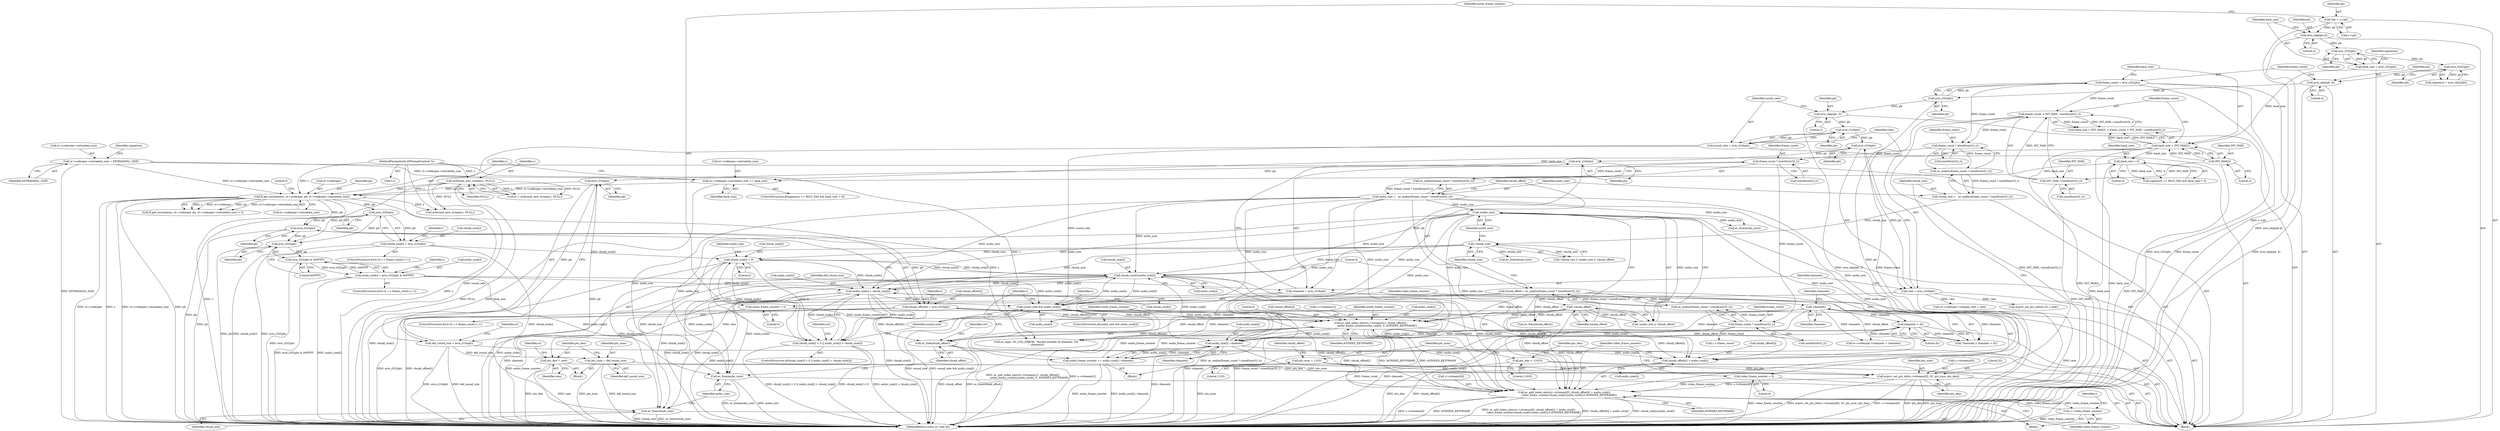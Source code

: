 digraph "0_FFmpeg_96f24d1bee7fe7bac08e2b7c74db1a046c9dc0de@array" {
"1000531" [label="(Call,chunk_size[i] < 0)"];
"1000591" [label="(Call,chunk_size[i]-audio_size[i])"];
"1000536" [label="(Call,audio_size[i] > chunk_size[i])"];
"1000458" [label="(Call,!audio_size)"];
"1000439" [label="(Call,audio_size =   av_malloc(frame_count * sizeof(uint32_t)))"];
"1000441" [label="(Call,av_malloc(frame_count * sizeof(uint32_t)))"];
"1000442" [label="(Call,frame_count * sizeof(uint32_t))"];
"1000435" [label="(Call,frame_count * sizeof(uint32_t))"];
"1000187" [label="(Call,frame_count > INT_MAX / sizeof(uint32_t))"];
"1000176" [label="(Call,frame_count = avio_rl32(pb))"];
"1000178" [label="(Call,avio_rl32(pb))"];
"1000173" [label="(Call,avio_skip(pb, 4))"];
"1000171" [label="(Call,avio_rb32(pb))"];
"1000167" [label="(Call,avio_rl32(pb))"];
"1000162" [label="(Call,avio_skip(pb,4))"];
"1000116" [label="(Call,*pb = s->pb)"];
"1000189" [label="(Call,INT_MAX / sizeof(uint32_t))"];
"1000184" [label="(Call,INT_MAX/2)"];
"1000511" [label="(Call,audio_size[i] = avio_rl32(pb) & 0xFFFF)"];
"1000515" [label="(Call,avio_rl32(pb) & 0xFFFF)"];
"1000516" [label="(Call,avio_rl32(pb))"];
"1000485" [label="(Call,avio_rl32(pb))"];
"1000284" [label="(Call,ff_get_extradata(s, st->codecpar, pb, st->codecpar->extradata_size))"];
"1000216" [label="(Call,avformat_new_stream(s, NULL))"];
"1000113" [label="(MethodParameterIn,AVFormatContext *s)"];
"1000212" [label="(Call,avio_rl16(pb))"];
"1000208" [label="(Call,avio_rl16(pb))"];
"1000204" [label="(Call,avio_rl16(pb))"];
"1000200" [label="(Call,avio_rl16(pb))"];
"1000195" [label="(Call,avio_skip(pb, 2))"];
"1000275" [label="(Call,st->codecpar->extradata_size += back_size)"];
"1000272" [label="(Call,back_size > 0)"];
"1000182" [label="(Call,back_size > INT_MAX/2)"];
"1000165" [label="(Call,back_size = avio_rl32(pb))"];
"1000260" [label="(Call,st->codecpar->extradata_size = EXTRADATA1_SIZE)"];
"1000500" [label="(Call,avio_rl32(pb))"];
"1000531" [label="(Call,chunk_size[i] < 0)"];
"1000455" [label="(Call,!chunk_size)"];
"1000432" [label="(Call,chunk_size =   av_malloc(frame_count * sizeof(uint32_t)))"];
"1000434" [label="(Call,av_malloc(frame_count * sizeof(uint32_t)))"];
"1000481" [label="(Call,chunk_size[i] = avio_rl32(pb))"];
"1000549" [label="(Call,sound_rate && audio_size[i])"];
"1000198" [label="(Call,sound_rate = avio_rl16(pb))"];
"1000572" [label="(Call,audio_size[i] / channels)"];
"1000555" [label="(Call,av_add_index_entry(s->streams[1], chunk_offset[i],\n                audio_frame_counter,audio_size[i], 0, AVINDEX_KEYFRAME))"];
"1000460" [label="(Call,!chunk_offset)"];
"1000446" [label="(Call,chunk_offset = av_malloc(frame_count * sizeof(uint32_t)))"];
"1000448" [label="(Call,av_malloc(frame_count * sizeof(uint32_t)))"];
"1000449" [label="(Call,frame_count * sizeof(uint32_t))"];
"1000496" [label="(Call,chunk_offset[i] = avio_rl32(pb))"];
"1000124" [label="(Call,audio_frame_counter = 0)"];
"1000570" [label="(Call,audio_frame_counter += audio_size[i] / channels)"];
"1000577" [label="(Call,av_add_index_entry(s->streams[0], chunk_offset[i] + audio_size[i],\n            video_frame_counter,chunk_size[i]-audio_size[i],0,AVINDEX_KEYFRAME))"];
"1000423" [label="(Call,avpriv_set_pts_info(s->streams[0], 32, pts_num, pts_den))"];
"1000317" [label="(Call,pts_num = def_sound_size)"];
"1000210" [label="(Call,def_sound_size = avio_rl16(pb))"];
"1000142" [label="(Call,pts_num = 1103)"];
"1000138" [label="(Call,pts_den = 11025)"];
"1000320" [label="(Call,pts_den = rate)"];
"1000202" [label="(Call,rate = avio_rl16(pb))"];
"1000128" [label="(Call,video_frame_counter = 0)"];
"1000600" [label="(Call,++video_frame_counter)"];
"1000206" [label="(Call,channels = avio_rl16(pb))"];
"1000304" [label="(Call,!channels)"];
"1000306" [label="(Call,channels > 42)"];
"1000530" [label="(Call,chunk_size[i] < 0 || audio_size[i] > chunk_size[i])"];
"1000583" [label="(Call,chunk_offset[i] + audio_size[i])"];
"1000602" [label="(Call,av_free(chunk_size))"];
"1000604" [label="(Call,av_free(audio_size))"];
"1000606" [label="(Call,av_free(chunk_offset))"];
"1000204" [label="(Call,avio_rl16(pb))"];
"1000528" [label="(Block,)"];
"1000170" [label="(Identifier,signature)"];
"1000191" [label="(Call,sizeof(uint32_t))"];
"1000284" [label="(Call,ff_get_extradata(s, st->codecpar, pb, st->codecpar->extradata_size))"];
"1000217" [label="(Identifier,s)"];
"1000444" [label="(Call,sizeof(uint32_t))"];
"1000436" [label="(Identifier,frame_count)"];
"1000517" [label="(Identifier,pb)"];
"1000592" [label="(Call,chunk_size[i])"];
"1000198" [label="(Call,sound_rate = avio_rl16(pb))"];
"1000176" [label="(Call,frame_count = avio_rl32(pb))"];
"1000510" [label="(Identifier,i)"];
"1000600" [label="(Call,++video_frame_counter)"];
"1000609" [label="(Identifier,ret)"];
"1000304" [label="(Call,!channels)"];
"1000144" [label="(Literal,1103)"];
"1000550" [label="(Identifier,sound_rate)"];
"1000261" [label="(Call,st->codecpar->extradata_size)"];
"1000536" [label="(Call,audio_size[i] > chunk_size[i])"];
"1000591" [label="(Call,chunk_size[i]-audio_size[i])"];
"1000181" [label="(Call,back_size > INT_MAX/2  || frame_count > INT_MAX / sizeof(uint32_t))"];
"1000190" [label="(Identifier,INT_MAX)"];
"1000319" [label="(Identifier,def_sound_size)"];
"1000610" [label="(MethodReturn,static av_cold int)"];
"1000126" [label="(Literal,0)"];
"1000147" [label="(Identifier,chunk_offset)"];
"1000511" [label="(Call,audio_size[i] = avio_rl32(pb) & 0xFFFF)"];
"1000527" [label="(Identifier,i)"];
"1000572" [label="(Call,audio_size[i] / channels)"];
"1000451" [label="(Call,sizeof(uint32_t))"];
"1000497" [label="(Call,chunk_offset[i])"];
"1000570" [label="(Call,audio_frame_counter += audio_size[i] / channels)"];
"1000206" [label="(Call,channels = avio_rl16(pb))"];
"1000424" [label="(Call,s->streams[0])"];
"1000266" [label="(Identifier,EXTRADATA1_SIZE)"];
"1000603" [label="(Identifier,chunk_size)"];
"1000573" [label="(Call,audio_size[i])"];
"1000369" [label="(Call,st->codecpar->sample_rate = rate)"];
"1000429" [label="(Literal,32)"];
"1000285" [label="(Identifier,s)"];
"1000139" [label="(Identifier,pts_den)"];
"1000551" [label="(Call,audio_size[i])"];
"1000577" [label="(Call,av_add_index_entry(s->streams[0], chunk_offset[i] + audio_size[i],\n            video_frame_counter,chunk_size[i]-audio_size[i],0,AVINDEX_KEYFRAME))"];
"1000213" [label="(Identifier,pb)"];
"1000485" [label="(Call,avio_rl32(pb))"];
"1000448" [label="(Call,av_malloc(frame_count * sizeof(uint32_t)))"];
"1000165" [label="(Call,back_size = avio_rl32(pb))"];
"1000555" [label="(Call,av_add_index_entry(s->streams[1], chunk_offset[i],\n                audio_frame_counter,audio_size[i], 0, AVINDEX_KEYFRAME))"];
"1000461" [label="(Identifier,chunk_offset)"];
"1000590" [label="(Identifier,video_frame_counter)"];
"1000183" [label="(Identifier,back_size)"];
"1000270" [label="(Identifier,signature)"];
"1000537" [label="(Call,audio_size[i])"];
"1000495" [label="(Identifier,i)"];
"1000202" [label="(Call,rate = avio_rl16(pb))"];
"1000583" [label="(Call,chunk_offset[i] + audio_size[i])"];
"1000443" [label="(Identifier,frame_count)"];
"1000463" [label="(Call,av_free(chunk_size))"];
"1000216" [label="(Call,avformat_new_stream(s, NULL))"];
"1000431" [label="(Identifier,pts_den)"];
"1000289" [label="(Identifier,pb)"];
"1000430" [label="(Identifier,pts_num)"];
"1000481" [label="(Call,chunk_size[i] = avio_rl32(pb))"];
"1000177" [label="(Identifier,frame_count)"];
"1000558" [label="(Identifier,s)"];
"1000306" [label="(Call,channels > 42)"];
"1000601" [label="(Identifier,video_frame_counter)"];
"1000435" [label="(Call,frame_count * sizeof(uint32_t))"];
"1000486" [label="(Identifier,pb)"];
"1000267" [label="(ControlStructure,if(signature == RLV3_TAG && back_size > 0))"];
"1000584" [label="(Call,chunk_offset[i])"];
"1000456" [label="(Identifier,chunk_size)"];
"1000172" [label="(Identifier,pb)"];
"1000441" [label="(Call,av_malloc(frame_count * sizeof(uint32_t)))"];
"1000606" [label="(Call,av_free(chunk_offset))"];
"1000540" [label="(Call,chunk_size[i])"];
"1000207" [label="(Identifier,channels)"];
"1000440" [label="(Identifier,audio_size)"];
"1000167" [label="(Call,avio_rl32(pb))"];
"1000188" [label="(Identifier,frame_count)"];
"1000565" [label="(Call,audio_size[i])"];
"1000295" [label="(Literal,0)"];
"1000124" [label="(Call,audio_frame_counter = 0)"];
"1000199" [label="(Identifier,sound_rate)"];
"1000423" [label="(Call,avpriv_set_pts_info(s->streams[0], 32, pts_num, pts_den))"];
"1000459" [label="(Identifier,audio_size)"];
"1000467" [label="(Call,av_free(chunk_offset))"];
"1000185" [label="(Identifier,INT_MAX)"];
"1000548" [label="(ControlStructure,if(sound_rate && audio_size[i]))"];
"1000545" [label="(Identifier,ret)"];
"1000325" [label="(Call,avformat_new_stream(s, NULL))"];
"1000501" [label="(Identifier,pb)"];
"1000531" [label="(Call,chunk_size[i] < 0)"];
"1000320" [label="(Call,pts_den = rate)"];
"1000283" [label="(Call,ff_get_extradata(s, st->codecpar, pb, st->codecpar->extradata_size) < 0)"];
"1000476" [label="(Call,i < frame_count)"];
"1000208" [label="(Call,avio_rl16(pb))"];
"1000171" [label="(Call,avio_rb32(pb))"];
"1000215" [label="(Identifier,st)"];
"1000290" [label="(Call,st->codecpar->extradata_size)"];
"1000605" [label="(Identifier,audio_size)"];
"1000305" [label="(Identifier,channels)"];
"1000175" [label="(Literal,4)"];
"1000166" [label="(Identifier,back_size)"];
"1000174" [label="(Identifier,pb)"];
"1000212" [label="(Call,avio_rl16(pb))"];
"1000196" [label="(Identifier,pb)"];
"1000568" [label="(Literal,0)"];
"1000125" [label="(Identifier,audio_frame_counter)"];
"1000439" [label="(Call,audio_size =   av_malloc(frame_count * sizeof(uint32_t)))"];
"1000442" [label="(Call,frame_count * sizeof(uint32_t))"];
"1000496" [label="(Call,chunk_offset[i] = avio_rl32(pb))"];
"1000538" [label="(Identifier,audio_size)"];
"1000195" [label="(Call,avio_skip(pb, 2))"];
"1000599" [label="(Identifier,AVINDEX_KEYFRAME)"];
"1000182" [label="(Call,back_size > INT_MAX/2)"];
"1000595" [label="(Call,audio_size[i])"];
"1000218" [label="(Identifier,NULL)"];
"1000487" [label="(ControlStructure,for(i=0; i < frame_count;i++))"];
"1000303" [label="(Call,!channels || channels > 42)"];
"1000532" [label="(Call,chunk_size[i])"];
"1000179" [label="(Identifier,pb)"];
"1000310" [label="(Call,av_log(s, AV_LOG_ERROR, \"Invalid number of channels: %d\n\", channels))"];
"1000580" [label="(Identifier,s)"];
"1000433" [label="(Identifier,chunk_size)"];
"1000355" [label="(Call,st->codecpar->channels = channels)"];
"1000434" [label="(Call,av_malloc(frame_count * sizeof(uint32_t)))"];
"1000189" [label="(Call,INT_MAX / sizeof(uint32_t))"];
"1000214" [label="(Call,st = avformat_new_stream(s, NULL))"];
"1000205" [label="(Identifier,pb)"];
"1000454" [label="(Call,!chunk_size || !audio_size || !chunk_offset)"];
"1000129" [label="(Identifier,video_frame_counter)"];
"1000530" [label="(Call,chunk_size[i] < 0 || audio_size[i] > chunk_size[i])"];
"1000281" [label="(Identifier,back_size)"];
"1000187" [label="(Call,frame_count > INT_MAX / sizeof(uint32_t))"];
"1000260" [label="(Call,st->codecpar->extradata_size = EXTRADATA1_SIZE)"];
"1000437" [label="(Call,sizeof(uint32_t))"];
"1000162" [label="(Call,avio_skip(pb,4))"];
"1000184" [label="(Call,INT_MAX/2)"];
"1000113" [label="(MethodParameterIn,AVFormatContext *s)"];
"1000211" [label="(Identifier,def_sound_size)"];
"1000607" [label="(Identifier,chunk_offset)"];
"1000117" [label="(Identifier,pb)"];
"1000578" [label="(Call,s->streams[0])"];
"1000142" [label="(Call,pts_num = 1103)"];
"1000169" [label="(Call,signature = avio_rb32(pb))"];
"1000318" [label="(Identifier,pts_num)"];
"1000455" [label="(Call,!chunk_size)"];
"1000561" [label="(Call,chunk_offset[i])"];
"1000482" [label="(Call,chunk_size[i])"];
"1000460" [label="(Call,!chunk_offset)"];
"1000450" [label="(Identifier,frame_count)"];
"1000301" [label="(Block,)"];
"1000143" [label="(Identifier,pts_num)"];
"1000307" [label="(Identifier,channels)"];
"1000458" [label="(Call,!audio_size)"];
"1000598" [label="(Literal,0)"];
"1000321" [label="(Identifier,pts_den)"];
"1000587" [label="(Call,audio_size[i])"];
"1000449" [label="(Call,frame_count * sizeof(uint32_t))"];
"1000268" [label="(Call,signature == RLV3_TAG && back_size > 0)"];
"1000128" [label="(Call,video_frame_counter = 0)"];
"1000322" [label="(Identifier,rate)"];
"1000418" [label="(Call,avpriv_set_pts_info(st,32,1,rate))"];
"1000186" [label="(Literal,2)"];
"1000274" [label="(Literal,0)"];
"1000576" [label="(Identifier,channels)"];
"1000197" [label="(Literal,2)"];
"1000164" [label="(Literal,4)"];
"1000138" [label="(Call,pts_den = 11025)"];
"1000556" [label="(Call,s->streams[1])"];
"1000535" [label="(Literal,0)"];
"1000275" [label="(Call,st->codecpar->extradata_size += back_size)"];
"1000210" [label="(Call,def_sound_size = avio_rl16(pb))"];
"1000554" [label="(Block,)"];
"1000273" [label="(Identifier,back_size)"];
"1000203" [label="(Identifier,rate)"];
"1000286" [label="(Call,st->codecpar)"];
"1000163" [label="(Identifier,pb)"];
"1000201" [label="(Identifier,pb)"];
"1000446" [label="(Call,chunk_offset = av_malloc(frame_count * sizeof(uint32_t)))"];
"1000465" [label="(Call,av_free(audio_size))"];
"1000173" [label="(Call,avio_skip(pb, 4))"];
"1000516" [label="(Call,avio_rl32(pb))"];
"1000272" [label="(Call,back_size > 0)"];
"1000472" [label="(ControlStructure,for(i=0; i < frame_count;i++))"];
"1000114" [label="(Block,)"];
"1000529" [label="(ControlStructure,if(chunk_size[i] < 0 || audio_size[i] > chunk_size[i]))"];
"1000549" [label="(Call,sound_rate && audio_size[i])"];
"1000200" [label="(Call,avio_rl16(pb))"];
"1000317" [label="(Call,pts_num = def_sound_size)"];
"1000209" [label="(Identifier,pb)"];
"1000457" [label="(Call,!audio_size || !chunk_offset)"];
"1000512" [label="(Call,audio_size[i])"];
"1000602" [label="(Call,av_free(chunk_size))"];
"1000308" [label="(Literal,42)"];
"1000502" [label="(ControlStructure,for(i=0; i < frame_count;i++))"];
"1000178" [label="(Call,avio_rl32(pb))"];
"1000324" [label="(Identifier,st)"];
"1000447" [label="(Identifier,chunk_offset)"];
"1000130" [label="(Literal,0)"];
"1000518" [label="(Literal,0xFFFF)"];
"1000140" [label="(Literal,11025)"];
"1000480" [label="(Identifier,i)"];
"1000276" [label="(Call,st->codecpar->extradata_size)"];
"1000604" [label="(Call,av_free(audio_size))"];
"1000564" [label="(Identifier,audio_frame_counter)"];
"1000116" [label="(Call,*pb = s->pb)"];
"1000432" [label="(Call,chunk_size =   av_malloc(frame_count * sizeof(uint32_t)))"];
"1000569" [label="(Identifier,AVINDEX_KEYFRAME)"];
"1000515" [label="(Call,avio_rl32(pb) & 0xFFFF)"];
"1000168" [label="(Identifier,pb)"];
"1000571" [label="(Identifier,audio_frame_counter)"];
"1000500" [label="(Call,avio_rl32(pb))"];
"1000118" [label="(Call,s->pb)"];
"1000531" -> "1000530"  [label="AST: "];
"1000531" -> "1000535"  [label="CFG: "];
"1000532" -> "1000531"  [label="AST: "];
"1000535" -> "1000531"  [label="AST: "];
"1000538" -> "1000531"  [label="CFG: "];
"1000530" -> "1000531"  [label="CFG: "];
"1000531" -> "1000610"  [label="DDG: chunk_size[i]"];
"1000531" -> "1000530"  [label="DDG: chunk_size[i]"];
"1000531" -> "1000530"  [label="DDG: 0"];
"1000591" -> "1000531"  [label="DDG: chunk_size[i]"];
"1000455" -> "1000531"  [label="DDG: chunk_size"];
"1000481" -> "1000531"  [label="DDG: chunk_size[i]"];
"1000531" -> "1000536"  [label="DDG: chunk_size[i]"];
"1000531" -> "1000591"  [label="DDG: chunk_size[i]"];
"1000531" -> "1000602"  [label="DDG: chunk_size[i]"];
"1000591" -> "1000577"  [label="AST: "];
"1000591" -> "1000595"  [label="CFG: "];
"1000592" -> "1000591"  [label="AST: "];
"1000595" -> "1000591"  [label="AST: "];
"1000598" -> "1000591"  [label="CFG: "];
"1000591" -> "1000610"  [label="DDG: audio_size[i]"];
"1000591" -> "1000610"  [label="DDG: chunk_size[i]"];
"1000591" -> "1000536"  [label="DDG: audio_size[i]"];
"1000591" -> "1000549"  [label="DDG: audio_size[i]"];
"1000591" -> "1000577"  [label="DDG: chunk_size[i]"];
"1000591" -> "1000577"  [label="DDG: audio_size[i]"];
"1000536" -> "1000591"  [label="DDG: chunk_size[i]"];
"1000455" -> "1000591"  [label="DDG: chunk_size"];
"1000458" -> "1000591"  [label="DDG: audio_size"];
"1000439" -> "1000591"  [label="DDG: audio_size"];
"1000549" -> "1000591"  [label="DDG: audio_size[i]"];
"1000572" -> "1000591"  [label="DDG: audio_size[i]"];
"1000591" -> "1000602"  [label="DDG: chunk_size[i]"];
"1000591" -> "1000604"  [label="DDG: audio_size[i]"];
"1000536" -> "1000530"  [label="AST: "];
"1000536" -> "1000540"  [label="CFG: "];
"1000537" -> "1000536"  [label="AST: "];
"1000540" -> "1000536"  [label="AST: "];
"1000530" -> "1000536"  [label="CFG: "];
"1000536" -> "1000610"  [label="DDG: chunk_size[i]"];
"1000536" -> "1000610"  [label="DDG: audio_size[i]"];
"1000536" -> "1000530"  [label="DDG: audio_size[i]"];
"1000536" -> "1000530"  [label="DDG: chunk_size[i]"];
"1000458" -> "1000536"  [label="DDG: audio_size"];
"1000439" -> "1000536"  [label="DDG: audio_size"];
"1000511" -> "1000536"  [label="DDG: audio_size[i]"];
"1000455" -> "1000536"  [label="DDG: chunk_size"];
"1000536" -> "1000549"  [label="DDG: audio_size[i]"];
"1000536" -> "1000602"  [label="DDG: chunk_size[i]"];
"1000536" -> "1000604"  [label="DDG: audio_size[i]"];
"1000458" -> "1000457"  [label="AST: "];
"1000458" -> "1000459"  [label="CFG: "];
"1000459" -> "1000458"  [label="AST: "];
"1000461" -> "1000458"  [label="CFG: "];
"1000457" -> "1000458"  [label="CFG: "];
"1000458" -> "1000457"  [label="DDG: audio_size"];
"1000439" -> "1000458"  [label="DDG: audio_size"];
"1000458" -> "1000465"  [label="DDG: audio_size"];
"1000458" -> "1000549"  [label="DDG: audio_size"];
"1000458" -> "1000555"  [label="DDG: audio_size"];
"1000458" -> "1000572"  [label="DDG: audio_size"];
"1000458" -> "1000577"  [label="DDG: audio_size"];
"1000458" -> "1000583"  [label="DDG: audio_size"];
"1000458" -> "1000604"  [label="DDG: audio_size"];
"1000439" -> "1000114"  [label="AST: "];
"1000439" -> "1000441"  [label="CFG: "];
"1000440" -> "1000439"  [label="AST: "];
"1000441" -> "1000439"  [label="AST: "];
"1000447" -> "1000439"  [label="CFG: "];
"1000441" -> "1000439"  [label="DDG: frame_count * sizeof(uint32_t)"];
"1000439" -> "1000465"  [label="DDG: audio_size"];
"1000439" -> "1000549"  [label="DDG: audio_size"];
"1000439" -> "1000555"  [label="DDG: audio_size"];
"1000439" -> "1000572"  [label="DDG: audio_size"];
"1000439" -> "1000577"  [label="DDG: audio_size"];
"1000439" -> "1000583"  [label="DDG: audio_size"];
"1000439" -> "1000604"  [label="DDG: audio_size"];
"1000441" -> "1000442"  [label="CFG: "];
"1000442" -> "1000441"  [label="AST: "];
"1000442" -> "1000441"  [label="DDG: frame_count"];
"1000442" -> "1000444"  [label="CFG: "];
"1000443" -> "1000442"  [label="AST: "];
"1000444" -> "1000442"  [label="AST: "];
"1000435" -> "1000442"  [label="DDG: frame_count"];
"1000442" -> "1000449"  [label="DDG: frame_count"];
"1000435" -> "1000434"  [label="AST: "];
"1000435" -> "1000437"  [label="CFG: "];
"1000436" -> "1000435"  [label="AST: "];
"1000437" -> "1000435"  [label="AST: "];
"1000434" -> "1000435"  [label="CFG: "];
"1000435" -> "1000434"  [label="DDG: frame_count"];
"1000187" -> "1000435"  [label="DDG: frame_count"];
"1000176" -> "1000435"  [label="DDG: frame_count"];
"1000187" -> "1000181"  [label="AST: "];
"1000187" -> "1000189"  [label="CFG: "];
"1000188" -> "1000187"  [label="AST: "];
"1000189" -> "1000187"  [label="AST: "];
"1000181" -> "1000187"  [label="CFG: "];
"1000187" -> "1000610"  [label="DDG: frame_count"];
"1000187" -> "1000610"  [label="DDG: INT_MAX / sizeof(uint32_t)"];
"1000187" -> "1000181"  [label="DDG: frame_count"];
"1000187" -> "1000181"  [label="DDG: INT_MAX / sizeof(uint32_t)"];
"1000176" -> "1000187"  [label="DDG: frame_count"];
"1000189" -> "1000187"  [label="DDG: INT_MAX"];
"1000176" -> "1000114"  [label="AST: "];
"1000176" -> "1000178"  [label="CFG: "];
"1000177" -> "1000176"  [label="AST: "];
"1000178" -> "1000176"  [label="AST: "];
"1000183" -> "1000176"  [label="CFG: "];
"1000176" -> "1000610"  [label="DDG: avio_rl32(pb)"];
"1000176" -> "1000610"  [label="DDG: frame_count"];
"1000178" -> "1000176"  [label="DDG: pb"];
"1000178" -> "1000179"  [label="CFG: "];
"1000179" -> "1000178"  [label="AST: "];
"1000178" -> "1000610"  [label="DDG: pb"];
"1000173" -> "1000178"  [label="DDG: pb"];
"1000178" -> "1000195"  [label="DDG: pb"];
"1000173" -> "1000114"  [label="AST: "];
"1000173" -> "1000175"  [label="CFG: "];
"1000174" -> "1000173"  [label="AST: "];
"1000175" -> "1000173"  [label="AST: "];
"1000177" -> "1000173"  [label="CFG: "];
"1000173" -> "1000610"  [label="DDG: avio_skip(pb, 4)"];
"1000171" -> "1000173"  [label="DDG: pb"];
"1000171" -> "1000169"  [label="AST: "];
"1000171" -> "1000172"  [label="CFG: "];
"1000172" -> "1000171"  [label="AST: "];
"1000169" -> "1000171"  [label="CFG: "];
"1000171" -> "1000169"  [label="DDG: pb"];
"1000167" -> "1000171"  [label="DDG: pb"];
"1000167" -> "1000165"  [label="AST: "];
"1000167" -> "1000168"  [label="CFG: "];
"1000168" -> "1000167"  [label="AST: "];
"1000165" -> "1000167"  [label="CFG: "];
"1000167" -> "1000165"  [label="DDG: pb"];
"1000162" -> "1000167"  [label="DDG: pb"];
"1000162" -> "1000114"  [label="AST: "];
"1000162" -> "1000164"  [label="CFG: "];
"1000163" -> "1000162"  [label="AST: "];
"1000164" -> "1000162"  [label="AST: "];
"1000166" -> "1000162"  [label="CFG: "];
"1000162" -> "1000610"  [label="DDG: avio_skip(pb,4)"];
"1000116" -> "1000162"  [label="DDG: pb"];
"1000116" -> "1000114"  [label="AST: "];
"1000116" -> "1000118"  [label="CFG: "];
"1000117" -> "1000116"  [label="AST: "];
"1000118" -> "1000116"  [label="AST: "];
"1000125" -> "1000116"  [label="CFG: "];
"1000116" -> "1000610"  [label="DDG: s->pb"];
"1000189" -> "1000191"  [label="CFG: "];
"1000190" -> "1000189"  [label="AST: "];
"1000191" -> "1000189"  [label="AST: "];
"1000189" -> "1000610"  [label="DDG: INT_MAX"];
"1000184" -> "1000189"  [label="DDG: INT_MAX"];
"1000184" -> "1000182"  [label="AST: "];
"1000184" -> "1000186"  [label="CFG: "];
"1000185" -> "1000184"  [label="AST: "];
"1000186" -> "1000184"  [label="AST: "];
"1000182" -> "1000184"  [label="CFG: "];
"1000184" -> "1000610"  [label="DDG: INT_MAX"];
"1000184" -> "1000182"  [label="DDG: INT_MAX"];
"1000184" -> "1000182"  [label="DDG: 2"];
"1000511" -> "1000502"  [label="AST: "];
"1000511" -> "1000515"  [label="CFG: "];
"1000512" -> "1000511"  [label="AST: "];
"1000515" -> "1000511"  [label="AST: "];
"1000510" -> "1000511"  [label="CFG: "];
"1000511" -> "1000610"  [label="DDG: avio_rl32(pb) & 0xFFFF"];
"1000511" -> "1000610"  [label="DDG: audio_size[i]"];
"1000515" -> "1000511"  [label="DDG: avio_rl32(pb)"];
"1000515" -> "1000511"  [label="DDG: 0xFFFF"];
"1000511" -> "1000549"  [label="DDG: audio_size[i]"];
"1000511" -> "1000604"  [label="DDG: audio_size[i]"];
"1000515" -> "1000518"  [label="CFG: "];
"1000516" -> "1000515"  [label="AST: "];
"1000518" -> "1000515"  [label="AST: "];
"1000515" -> "1000610"  [label="DDG: avio_rl32(pb)"];
"1000516" -> "1000515"  [label="DDG: pb"];
"1000516" -> "1000517"  [label="CFG: "];
"1000517" -> "1000516"  [label="AST: "];
"1000518" -> "1000516"  [label="CFG: "];
"1000516" -> "1000610"  [label="DDG: pb"];
"1000485" -> "1000516"  [label="DDG: pb"];
"1000284" -> "1000516"  [label="DDG: pb"];
"1000500" -> "1000516"  [label="DDG: pb"];
"1000485" -> "1000481"  [label="AST: "];
"1000485" -> "1000486"  [label="CFG: "];
"1000486" -> "1000485"  [label="AST: "];
"1000481" -> "1000485"  [label="CFG: "];
"1000485" -> "1000610"  [label="DDG: pb"];
"1000485" -> "1000481"  [label="DDG: pb"];
"1000284" -> "1000485"  [label="DDG: pb"];
"1000485" -> "1000500"  [label="DDG: pb"];
"1000284" -> "1000283"  [label="AST: "];
"1000284" -> "1000290"  [label="CFG: "];
"1000285" -> "1000284"  [label="AST: "];
"1000286" -> "1000284"  [label="AST: "];
"1000289" -> "1000284"  [label="AST: "];
"1000290" -> "1000284"  [label="AST: "];
"1000295" -> "1000284"  [label="CFG: "];
"1000284" -> "1000610"  [label="DDG: st->codecpar"];
"1000284" -> "1000610"  [label="DDG: s"];
"1000284" -> "1000610"  [label="DDG: st->codecpar->extradata_size"];
"1000284" -> "1000610"  [label="DDG: pb"];
"1000284" -> "1000283"  [label="DDG: s"];
"1000284" -> "1000283"  [label="DDG: st->codecpar"];
"1000284" -> "1000283"  [label="DDG: pb"];
"1000284" -> "1000283"  [label="DDG: st->codecpar->extradata_size"];
"1000216" -> "1000284"  [label="DDG: s"];
"1000113" -> "1000284"  [label="DDG: s"];
"1000212" -> "1000284"  [label="DDG: pb"];
"1000275" -> "1000284"  [label="DDG: st->codecpar->extradata_size"];
"1000260" -> "1000284"  [label="DDG: st->codecpar->extradata_size"];
"1000284" -> "1000310"  [label="DDG: s"];
"1000284" -> "1000325"  [label="DDG: s"];
"1000284" -> "1000500"  [label="DDG: pb"];
"1000216" -> "1000214"  [label="AST: "];
"1000216" -> "1000218"  [label="CFG: "];
"1000217" -> "1000216"  [label="AST: "];
"1000218" -> "1000216"  [label="AST: "];
"1000214" -> "1000216"  [label="CFG: "];
"1000216" -> "1000610"  [label="DDG: s"];
"1000216" -> "1000610"  [label="DDG: NULL"];
"1000216" -> "1000214"  [label="DDG: s"];
"1000216" -> "1000214"  [label="DDG: NULL"];
"1000113" -> "1000216"  [label="DDG: s"];
"1000216" -> "1000325"  [label="DDG: NULL"];
"1000113" -> "1000112"  [label="AST: "];
"1000113" -> "1000610"  [label="DDG: s"];
"1000113" -> "1000310"  [label="DDG: s"];
"1000113" -> "1000325"  [label="DDG: s"];
"1000212" -> "1000210"  [label="AST: "];
"1000212" -> "1000213"  [label="CFG: "];
"1000213" -> "1000212"  [label="AST: "];
"1000210" -> "1000212"  [label="CFG: "];
"1000212" -> "1000610"  [label="DDG: pb"];
"1000212" -> "1000210"  [label="DDG: pb"];
"1000208" -> "1000212"  [label="DDG: pb"];
"1000208" -> "1000206"  [label="AST: "];
"1000208" -> "1000209"  [label="CFG: "];
"1000209" -> "1000208"  [label="AST: "];
"1000206" -> "1000208"  [label="CFG: "];
"1000208" -> "1000206"  [label="DDG: pb"];
"1000204" -> "1000208"  [label="DDG: pb"];
"1000204" -> "1000202"  [label="AST: "];
"1000204" -> "1000205"  [label="CFG: "];
"1000205" -> "1000204"  [label="AST: "];
"1000202" -> "1000204"  [label="CFG: "];
"1000204" -> "1000202"  [label="DDG: pb"];
"1000200" -> "1000204"  [label="DDG: pb"];
"1000200" -> "1000198"  [label="AST: "];
"1000200" -> "1000201"  [label="CFG: "];
"1000201" -> "1000200"  [label="AST: "];
"1000198" -> "1000200"  [label="CFG: "];
"1000200" -> "1000198"  [label="DDG: pb"];
"1000195" -> "1000200"  [label="DDG: pb"];
"1000195" -> "1000114"  [label="AST: "];
"1000195" -> "1000197"  [label="CFG: "];
"1000196" -> "1000195"  [label="AST: "];
"1000197" -> "1000195"  [label="AST: "];
"1000199" -> "1000195"  [label="CFG: "];
"1000195" -> "1000610"  [label="DDG: avio_skip(pb, 2)"];
"1000275" -> "1000267"  [label="AST: "];
"1000275" -> "1000281"  [label="CFG: "];
"1000276" -> "1000275"  [label="AST: "];
"1000281" -> "1000275"  [label="AST: "];
"1000285" -> "1000275"  [label="CFG: "];
"1000275" -> "1000610"  [label="DDG: back_size"];
"1000272" -> "1000275"  [label="DDG: back_size"];
"1000182" -> "1000275"  [label="DDG: back_size"];
"1000260" -> "1000275"  [label="DDG: st->codecpar->extradata_size"];
"1000272" -> "1000268"  [label="AST: "];
"1000272" -> "1000274"  [label="CFG: "];
"1000273" -> "1000272"  [label="AST: "];
"1000274" -> "1000272"  [label="AST: "];
"1000268" -> "1000272"  [label="CFG: "];
"1000272" -> "1000610"  [label="DDG: back_size"];
"1000272" -> "1000268"  [label="DDG: back_size"];
"1000272" -> "1000268"  [label="DDG: 0"];
"1000182" -> "1000272"  [label="DDG: back_size"];
"1000182" -> "1000181"  [label="AST: "];
"1000183" -> "1000182"  [label="AST: "];
"1000188" -> "1000182"  [label="CFG: "];
"1000181" -> "1000182"  [label="CFG: "];
"1000182" -> "1000610"  [label="DDG: INT_MAX/2"];
"1000182" -> "1000610"  [label="DDG: back_size"];
"1000182" -> "1000181"  [label="DDG: back_size"];
"1000182" -> "1000181"  [label="DDG: INT_MAX/2"];
"1000165" -> "1000182"  [label="DDG: back_size"];
"1000165" -> "1000114"  [label="AST: "];
"1000166" -> "1000165"  [label="AST: "];
"1000170" -> "1000165"  [label="CFG: "];
"1000260" -> "1000114"  [label="AST: "];
"1000260" -> "1000266"  [label="CFG: "];
"1000261" -> "1000260"  [label="AST: "];
"1000266" -> "1000260"  [label="AST: "];
"1000270" -> "1000260"  [label="CFG: "];
"1000260" -> "1000610"  [label="DDG: EXTRADATA1_SIZE"];
"1000500" -> "1000496"  [label="AST: "];
"1000500" -> "1000501"  [label="CFG: "];
"1000501" -> "1000500"  [label="AST: "];
"1000496" -> "1000500"  [label="CFG: "];
"1000500" -> "1000610"  [label="DDG: pb"];
"1000500" -> "1000496"  [label="DDG: pb"];
"1000455" -> "1000454"  [label="AST: "];
"1000455" -> "1000456"  [label="CFG: "];
"1000456" -> "1000455"  [label="AST: "];
"1000459" -> "1000455"  [label="CFG: "];
"1000454" -> "1000455"  [label="CFG: "];
"1000455" -> "1000454"  [label="DDG: chunk_size"];
"1000432" -> "1000455"  [label="DDG: chunk_size"];
"1000455" -> "1000463"  [label="DDG: chunk_size"];
"1000455" -> "1000602"  [label="DDG: chunk_size"];
"1000432" -> "1000114"  [label="AST: "];
"1000432" -> "1000434"  [label="CFG: "];
"1000433" -> "1000432"  [label="AST: "];
"1000434" -> "1000432"  [label="AST: "];
"1000440" -> "1000432"  [label="CFG: "];
"1000434" -> "1000432"  [label="DDG: frame_count * sizeof(uint32_t)"];
"1000481" -> "1000472"  [label="AST: "];
"1000482" -> "1000481"  [label="AST: "];
"1000480" -> "1000481"  [label="CFG: "];
"1000481" -> "1000610"  [label="DDG: avio_rl32(pb)"];
"1000481" -> "1000610"  [label="DDG: chunk_size[i]"];
"1000481" -> "1000602"  [label="DDG: chunk_size[i]"];
"1000549" -> "1000548"  [label="AST: "];
"1000549" -> "1000550"  [label="CFG: "];
"1000549" -> "1000551"  [label="CFG: "];
"1000550" -> "1000549"  [label="AST: "];
"1000551" -> "1000549"  [label="AST: "];
"1000558" -> "1000549"  [label="CFG: "];
"1000580" -> "1000549"  [label="CFG: "];
"1000549" -> "1000610"  [label="DDG: sound_rate"];
"1000549" -> "1000610"  [label="DDG: sound_rate && audio_size[i]"];
"1000198" -> "1000549"  [label="DDG: sound_rate"];
"1000549" -> "1000555"  [label="DDG: audio_size[i]"];
"1000549" -> "1000577"  [label="DDG: audio_size[i]"];
"1000549" -> "1000583"  [label="DDG: audio_size[i]"];
"1000198" -> "1000114"  [label="AST: "];
"1000199" -> "1000198"  [label="AST: "];
"1000203" -> "1000198"  [label="CFG: "];
"1000198" -> "1000610"  [label="DDG: sound_rate"];
"1000572" -> "1000570"  [label="AST: "];
"1000572" -> "1000576"  [label="CFG: "];
"1000573" -> "1000572"  [label="AST: "];
"1000576" -> "1000572"  [label="AST: "];
"1000570" -> "1000572"  [label="CFG: "];
"1000572" -> "1000610"  [label="DDG: channels"];
"1000572" -> "1000570"  [label="DDG: audio_size[i]"];
"1000572" -> "1000570"  [label="DDG: channels"];
"1000555" -> "1000572"  [label="DDG: audio_size[i]"];
"1000206" -> "1000572"  [label="DDG: channels"];
"1000304" -> "1000572"  [label="DDG: channels"];
"1000306" -> "1000572"  [label="DDG: channels"];
"1000572" -> "1000577"  [label="DDG: audio_size[i]"];
"1000572" -> "1000583"  [label="DDG: audio_size[i]"];
"1000555" -> "1000554"  [label="AST: "];
"1000555" -> "1000569"  [label="CFG: "];
"1000556" -> "1000555"  [label="AST: "];
"1000561" -> "1000555"  [label="AST: "];
"1000564" -> "1000555"  [label="AST: "];
"1000565" -> "1000555"  [label="AST: "];
"1000568" -> "1000555"  [label="AST: "];
"1000569" -> "1000555"  [label="AST: "];
"1000571" -> "1000555"  [label="CFG: "];
"1000555" -> "1000610"  [label="DDG: av_add_index_entry(s->streams[1], chunk_offset[i],\n                audio_frame_counter,audio_size[i], 0, AVINDEX_KEYFRAME)"];
"1000555" -> "1000610"  [label="DDG: s->streams[1]"];
"1000460" -> "1000555"  [label="DDG: chunk_offset"];
"1000496" -> "1000555"  [label="DDG: chunk_offset[i]"];
"1000446" -> "1000555"  [label="DDG: chunk_offset"];
"1000124" -> "1000555"  [label="DDG: audio_frame_counter"];
"1000570" -> "1000555"  [label="DDG: audio_frame_counter"];
"1000577" -> "1000555"  [label="DDG: AVINDEX_KEYFRAME"];
"1000555" -> "1000570"  [label="DDG: audio_frame_counter"];
"1000555" -> "1000577"  [label="DDG: chunk_offset[i]"];
"1000555" -> "1000577"  [label="DDG: AVINDEX_KEYFRAME"];
"1000555" -> "1000583"  [label="DDG: chunk_offset[i]"];
"1000555" -> "1000606"  [label="DDG: chunk_offset[i]"];
"1000460" -> "1000457"  [label="AST: "];
"1000460" -> "1000461"  [label="CFG: "];
"1000461" -> "1000460"  [label="AST: "];
"1000457" -> "1000460"  [label="CFG: "];
"1000460" -> "1000457"  [label="DDG: chunk_offset"];
"1000446" -> "1000460"  [label="DDG: chunk_offset"];
"1000460" -> "1000467"  [label="DDG: chunk_offset"];
"1000460" -> "1000577"  [label="DDG: chunk_offset"];
"1000460" -> "1000583"  [label="DDG: chunk_offset"];
"1000460" -> "1000606"  [label="DDG: chunk_offset"];
"1000446" -> "1000114"  [label="AST: "];
"1000446" -> "1000448"  [label="CFG: "];
"1000447" -> "1000446"  [label="AST: "];
"1000448" -> "1000446"  [label="AST: "];
"1000456" -> "1000446"  [label="CFG: "];
"1000446" -> "1000610"  [label="DDG: av_malloc(frame_count * sizeof(uint32_t))"];
"1000448" -> "1000446"  [label="DDG: frame_count * sizeof(uint32_t)"];
"1000446" -> "1000467"  [label="DDG: chunk_offset"];
"1000446" -> "1000577"  [label="DDG: chunk_offset"];
"1000446" -> "1000583"  [label="DDG: chunk_offset"];
"1000446" -> "1000606"  [label="DDG: chunk_offset"];
"1000448" -> "1000449"  [label="CFG: "];
"1000449" -> "1000448"  [label="AST: "];
"1000448" -> "1000610"  [label="DDG: frame_count * sizeof(uint32_t)"];
"1000449" -> "1000448"  [label="DDG: frame_count"];
"1000449" -> "1000451"  [label="CFG: "];
"1000450" -> "1000449"  [label="AST: "];
"1000451" -> "1000449"  [label="AST: "];
"1000449" -> "1000610"  [label="DDG: frame_count"];
"1000449" -> "1000476"  [label="DDG: frame_count"];
"1000496" -> "1000487"  [label="AST: "];
"1000497" -> "1000496"  [label="AST: "];
"1000495" -> "1000496"  [label="CFG: "];
"1000496" -> "1000610"  [label="DDG: chunk_offset[i]"];
"1000496" -> "1000610"  [label="DDG: avio_rl32(pb)"];
"1000496" -> "1000577"  [label="DDG: chunk_offset[i]"];
"1000496" -> "1000583"  [label="DDG: chunk_offset[i]"];
"1000496" -> "1000606"  [label="DDG: chunk_offset[i]"];
"1000124" -> "1000114"  [label="AST: "];
"1000124" -> "1000126"  [label="CFG: "];
"1000125" -> "1000124"  [label="AST: "];
"1000126" -> "1000124"  [label="AST: "];
"1000129" -> "1000124"  [label="CFG: "];
"1000124" -> "1000610"  [label="DDG: audio_frame_counter"];
"1000570" -> "1000554"  [label="AST: "];
"1000571" -> "1000570"  [label="AST: "];
"1000580" -> "1000570"  [label="CFG: "];
"1000570" -> "1000610"  [label="DDG: audio_frame_counter"];
"1000570" -> "1000610"  [label="DDG: audio_size[i] / channels"];
"1000577" -> "1000528"  [label="AST: "];
"1000577" -> "1000599"  [label="CFG: "];
"1000578" -> "1000577"  [label="AST: "];
"1000583" -> "1000577"  [label="AST: "];
"1000590" -> "1000577"  [label="AST: "];
"1000598" -> "1000577"  [label="AST: "];
"1000599" -> "1000577"  [label="AST: "];
"1000601" -> "1000577"  [label="CFG: "];
"1000577" -> "1000610"  [label="DDG: AVINDEX_KEYFRAME"];
"1000577" -> "1000610"  [label="DDG: av_add_index_entry(s->streams[0], chunk_offset[i] + audio_size[i],\n            video_frame_counter,chunk_size[i]-audio_size[i],0,AVINDEX_KEYFRAME)"];
"1000577" -> "1000610"  [label="DDG: chunk_offset[i] + audio_size[i]"];
"1000577" -> "1000610"  [label="DDG: chunk_size[i]-audio_size[i]"];
"1000577" -> "1000610"  [label="DDG: s->streams[0]"];
"1000423" -> "1000577"  [label="DDG: s->streams[0]"];
"1000128" -> "1000577"  [label="DDG: video_frame_counter"];
"1000600" -> "1000577"  [label="DDG: video_frame_counter"];
"1000577" -> "1000600"  [label="DDG: video_frame_counter"];
"1000423" -> "1000114"  [label="AST: "];
"1000423" -> "1000431"  [label="CFG: "];
"1000424" -> "1000423"  [label="AST: "];
"1000429" -> "1000423"  [label="AST: "];
"1000430" -> "1000423"  [label="AST: "];
"1000431" -> "1000423"  [label="AST: "];
"1000433" -> "1000423"  [label="CFG: "];
"1000423" -> "1000610"  [label="DDG: avpriv_set_pts_info(s->streams[0], 32, pts_num, pts_den)"];
"1000423" -> "1000610"  [label="DDG: s->streams[0]"];
"1000423" -> "1000610"  [label="DDG: pts_den"];
"1000423" -> "1000610"  [label="DDG: pts_num"];
"1000317" -> "1000423"  [label="DDG: pts_num"];
"1000142" -> "1000423"  [label="DDG: pts_num"];
"1000138" -> "1000423"  [label="DDG: pts_den"];
"1000320" -> "1000423"  [label="DDG: pts_den"];
"1000317" -> "1000301"  [label="AST: "];
"1000317" -> "1000319"  [label="CFG: "];
"1000318" -> "1000317"  [label="AST: "];
"1000319" -> "1000317"  [label="AST: "];
"1000321" -> "1000317"  [label="CFG: "];
"1000317" -> "1000610"  [label="DDG: pts_num"];
"1000317" -> "1000610"  [label="DDG: def_sound_size"];
"1000210" -> "1000317"  [label="DDG: def_sound_size"];
"1000210" -> "1000114"  [label="AST: "];
"1000211" -> "1000210"  [label="AST: "];
"1000215" -> "1000210"  [label="CFG: "];
"1000210" -> "1000610"  [label="DDG: avio_rl16(pb)"];
"1000210" -> "1000610"  [label="DDG: def_sound_size"];
"1000142" -> "1000114"  [label="AST: "];
"1000142" -> "1000144"  [label="CFG: "];
"1000143" -> "1000142"  [label="AST: "];
"1000144" -> "1000142"  [label="AST: "];
"1000147" -> "1000142"  [label="CFG: "];
"1000142" -> "1000610"  [label="DDG: pts_num"];
"1000138" -> "1000114"  [label="AST: "];
"1000138" -> "1000140"  [label="CFG: "];
"1000139" -> "1000138"  [label="AST: "];
"1000140" -> "1000138"  [label="AST: "];
"1000143" -> "1000138"  [label="CFG: "];
"1000138" -> "1000610"  [label="DDG: pts_den"];
"1000320" -> "1000301"  [label="AST: "];
"1000320" -> "1000322"  [label="CFG: "];
"1000321" -> "1000320"  [label="AST: "];
"1000322" -> "1000320"  [label="AST: "];
"1000324" -> "1000320"  [label="CFG: "];
"1000320" -> "1000610"  [label="DDG: rate"];
"1000320" -> "1000610"  [label="DDG: pts_den"];
"1000202" -> "1000320"  [label="DDG: rate"];
"1000202" -> "1000114"  [label="AST: "];
"1000203" -> "1000202"  [label="AST: "];
"1000207" -> "1000202"  [label="CFG: "];
"1000202" -> "1000610"  [label="DDG: rate"];
"1000202" -> "1000369"  [label="DDG: rate"];
"1000202" -> "1000418"  [label="DDG: rate"];
"1000128" -> "1000114"  [label="AST: "];
"1000128" -> "1000130"  [label="CFG: "];
"1000129" -> "1000128"  [label="AST: "];
"1000130" -> "1000128"  [label="AST: "];
"1000139" -> "1000128"  [label="CFG: "];
"1000128" -> "1000610"  [label="DDG: video_frame_counter"];
"1000600" -> "1000528"  [label="AST: "];
"1000600" -> "1000601"  [label="CFG: "];
"1000601" -> "1000600"  [label="AST: "];
"1000527" -> "1000600"  [label="CFG: "];
"1000600" -> "1000610"  [label="DDG: video_frame_counter"];
"1000206" -> "1000114"  [label="AST: "];
"1000207" -> "1000206"  [label="AST: "];
"1000211" -> "1000206"  [label="CFG: "];
"1000206" -> "1000610"  [label="DDG: channels"];
"1000206" -> "1000304"  [label="DDG: channels"];
"1000304" -> "1000303"  [label="AST: "];
"1000304" -> "1000305"  [label="CFG: "];
"1000305" -> "1000304"  [label="AST: "];
"1000307" -> "1000304"  [label="CFG: "];
"1000303" -> "1000304"  [label="CFG: "];
"1000304" -> "1000610"  [label="DDG: channels"];
"1000304" -> "1000303"  [label="DDG: channels"];
"1000304" -> "1000306"  [label="DDG: channels"];
"1000304" -> "1000310"  [label="DDG: channels"];
"1000304" -> "1000355"  [label="DDG: channels"];
"1000306" -> "1000303"  [label="AST: "];
"1000306" -> "1000308"  [label="CFG: "];
"1000307" -> "1000306"  [label="AST: "];
"1000308" -> "1000306"  [label="AST: "];
"1000303" -> "1000306"  [label="CFG: "];
"1000306" -> "1000610"  [label="DDG: channels"];
"1000306" -> "1000303"  [label="DDG: channels"];
"1000306" -> "1000303"  [label="DDG: 42"];
"1000306" -> "1000310"  [label="DDG: channels"];
"1000306" -> "1000355"  [label="DDG: channels"];
"1000530" -> "1000529"  [label="AST: "];
"1000545" -> "1000530"  [label="CFG: "];
"1000550" -> "1000530"  [label="CFG: "];
"1000530" -> "1000610"  [label="DDG: chunk_size[i] < 0"];
"1000530" -> "1000610"  [label="DDG: audio_size[i] > chunk_size[i]"];
"1000530" -> "1000610"  [label="DDG: chunk_size[i] < 0 || audio_size[i] > chunk_size[i]"];
"1000583" -> "1000587"  [label="CFG: "];
"1000584" -> "1000583"  [label="AST: "];
"1000587" -> "1000583"  [label="AST: "];
"1000590" -> "1000583"  [label="CFG: "];
"1000583" -> "1000610"  [label="DDG: chunk_offset[i]"];
"1000602" -> "1000114"  [label="AST: "];
"1000602" -> "1000603"  [label="CFG: "];
"1000603" -> "1000602"  [label="AST: "];
"1000605" -> "1000602"  [label="CFG: "];
"1000602" -> "1000610"  [label="DDG: av_free(chunk_size)"];
"1000602" -> "1000610"  [label="DDG: chunk_size"];
"1000604" -> "1000114"  [label="AST: "];
"1000604" -> "1000605"  [label="CFG: "];
"1000605" -> "1000604"  [label="AST: "];
"1000607" -> "1000604"  [label="CFG: "];
"1000604" -> "1000610"  [label="DDG: av_free(audio_size)"];
"1000604" -> "1000610"  [label="DDG: audio_size"];
"1000606" -> "1000114"  [label="AST: "];
"1000606" -> "1000607"  [label="CFG: "];
"1000607" -> "1000606"  [label="AST: "];
"1000609" -> "1000606"  [label="CFG: "];
"1000606" -> "1000610"  [label="DDG: chunk_offset"];
"1000606" -> "1000610"  [label="DDG: av_free(chunk_offset)"];
}
